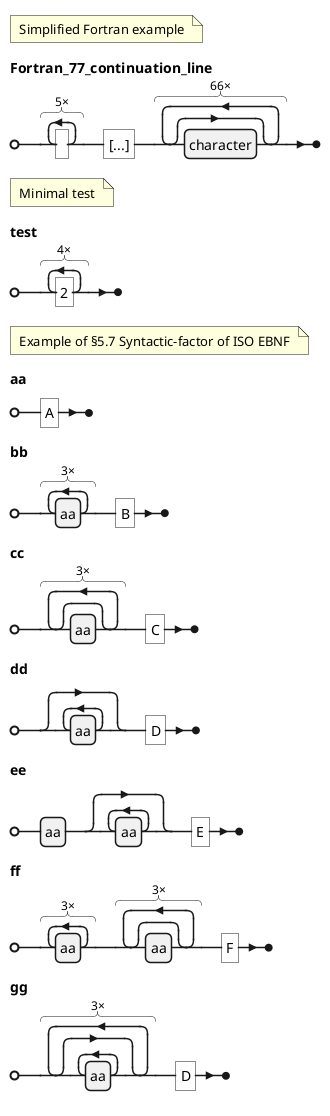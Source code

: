 @startebnf
(* Simplified Fortran example *)
Fortran_77_continuation_line = 5 * " ",  '[...]', 66 * [character];

(* Minimal test *)
test = 4 * '2';

(* Example of §5.7 Syntactic-factor of ISO EBNF *)
aa = "A";
bb = 3 * aa, "B";
cc = 3 * [aa], "C";
dd = {aa}, "D";
ee = aa, {aa}, "E";
ff = 3 * aa, 3 * [aa], "F";
gg = 3 * {aa}, "D";
@endebnf
